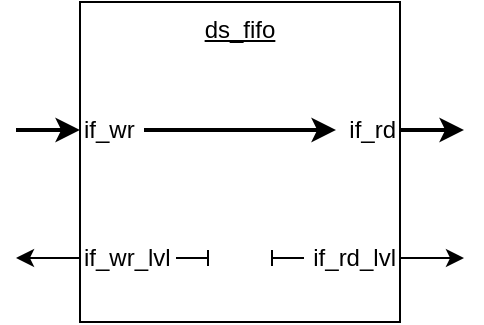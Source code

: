 <mxfile version="21.6.5" type="device">
  <diagram name="Page-1" id="wjSl2jKwSkH-KG0pPpFf">
    <mxGraphModel dx="1404" dy="814" grid="1" gridSize="8" guides="0" tooltips="1" connect="1" arrows="0" fold="1" page="1" pageScale="1" pageWidth="2560" pageHeight="1440" background="#ffffff" math="0" shadow="0">
      <root>
        <mxCell id="0" />
        <mxCell id="1" parent="0" />
        <mxCell id="gHWjX6nv2yNhoL-KbP3H-1" value="ds_fifo" style="rounded=0;whiteSpace=wrap;html=1;verticalAlign=top;fontStyle=4" parent="1" vertex="1">
          <mxGeometry x="64" y="64" width="160" height="160" as="geometry" />
        </mxCell>
        <mxCell id="gHWjX6nv2yNhoL-KbP3H-5" style="edgeStyle=orthogonalEdgeStyle;rounded=0;orthogonalLoop=1;jettySize=auto;html=1;entryX=0;entryY=0.5;entryDx=0;entryDy=0;strokeWidth=2;startArrow=none;startFill=0;" parent="1" target="gHWjX6nv2yNhoL-KbP3H-4" edge="1">
          <mxGeometry relative="1" as="geometry">
            <mxPoint x="32" y="128" as="sourcePoint" />
          </mxGeometry>
        </mxCell>
        <mxCell id="r01nvrIeRK1Abkv2NqqO-1" style="edgeStyle=orthogonalEdgeStyle;rounded=0;orthogonalLoop=1;jettySize=auto;html=1;exitX=1;exitY=0.5;exitDx=0;exitDy=0;entryX=0;entryY=0.5;entryDx=0;entryDy=0;fontStyle=1;strokeWidth=2;startArrow=none;startFill=0;" parent="1" source="gHWjX6nv2yNhoL-KbP3H-4" target="gHWjX6nv2yNhoL-KbP3H-9" edge="1">
          <mxGeometry relative="1" as="geometry" />
        </mxCell>
        <mxCell id="gHWjX6nv2yNhoL-KbP3H-4" value="if_wr" style="text;html=1;strokeColor=none;fillColor=none;align=left;verticalAlign=middle;whiteSpace=wrap;rounded=0;" parent="1" vertex="1">
          <mxGeometry x="64" y="112" width="32" height="32" as="geometry" />
        </mxCell>
        <mxCell id="gHWjX6nv2yNhoL-KbP3H-6" style="edgeStyle=orthogonalEdgeStyle;rounded=0;orthogonalLoop=1;jettySize=auto;html=1;exitX=0;exitY=0.5;exitDx=0;exitDy=0;" parent="1" source="gHWjX6nv2yNhoL-KbP3H-7" edge="1">
          <mxGeometry relative="1" as="geometry">
            <mxPoint x="32" y="192" as="targetPoint" />
          </mxGeometry>
        </mxCell>
        <mxCell id="r01nvrIeRK1Abkv2NqqO-2" style="edgeStyle=orthogonalEdgeStyle;rounded=0;orthogonalLoop=1;jettySize=auto;html=1;exitX=1;exitY=0.5;exitDx=0;exitDy=0;endArrow=baseDash;endFill=0;" parent="1" source="gHWjX6nv2yNhoL-KbP3H-7" edge="1">
          <mxGeometry relative="1" as="geometry">
            <mxPoint x="128" y="192" as="targetPoint" />
          </mxGeometry>
        </mxCell>
        <mxCell id="gHWjX6nv2yNhoL-KbP3H-7" value="if_wr_lvl" style="text;html=1;strokeColor=none;fillColor=none;align=left;verticalAlign=middle;whiteSpace=wrap;rounded=0;" parent="1" vertex="1">
          <mxGeometry x="64" y="176" width="48" height="32" as="geometry" />
        </mxCell>
        <mxCell id="gHWjX6nv2yNhoL-KbP3H-8" style="edgeStyle=orthogonalEdgeStyle;rounded=0;orthogonalLoop=1;jettySize=auto;html=1;exitX=1;exitY=0.5;exitDx=0;exitDy=0;strokeWidth=2;startArrow=none;startFill=0;" parent="1" source="gHWjX6nv2yNhoL-KbP3H-9" edge="1">
          <mxGeometry relative="1" as="geometry">
            <mxPoint x="128" y="127.848" as="sourcePoint" />
            <mxPoint x="256" y="128" as="targetPoint" />
          </mxGeometry>
        </mxCell>
        <mxCell id="gHWjX6nv2yNhoL-KbP3H-9" value="if_rd" style="text;html=1;strokeColor=none;fillColor=none;align=right;verticalAlign=middle;whiteSpace=wrap;rounded=0;" parent="1" vertex="1">
          <mxGeometry x="192" y="112" width="32" height="32" as="geometry" />
        </mxCell>
        <mxCell id="gHWjX6nv2yNhoL-KbP3H-10" style="edgeStyle=orthogonalEdgeStyle;rounded=0;orthogonalLoop=1;jettySize=auto;html=1;exitX=1;exitY=0.5;exitDx=0;exitDy=0;" parent="1" source="gHWjX6nv2yNhoL-KbP3H-11" edge="1">
          <mxGeometry relative="1" as="geometry">
            <mxPoint x="256" y="192" as="targetPoint" />
          </mxGeometry>
        </mxCell>
        <mxCell id="r01nvrIeRK1Abkv2NqqO-3" style="edgeStyle=orthogonalEdgeStyle;rounded=0;orthogonalLoop=1;jettySize=auto;html=1;exitX=0;exitY=0.5;exitDx=0;exitDy=0;endArrow=baseDash;endFill=0;" parent="1" source="gHWjX6nv2yNhoL-KbP3H-11" edge="1">
          <mxGeometry relative="1" as="geometry">
            <mxPoint x="160" y="192" as="targetPoint" />
          </mxGeometry>
        </mxCell>
        <mxCell id="gHWjX6nv2yNhoL-KbP3H-11" value="if_rd_lvl" style="text;html=1;strokeColor=none;fillColor=none;align=right;verticalAlign=middle;whiteSpace=wrap;rounded=0;" parent="1" vertex="1">
          <mxGeometry x="176" y="176" width="48" height="32" as="geometry" />
        </mxCell>
      </root>
    </mxGraphModel>
  </diagram>
</mxfile>
